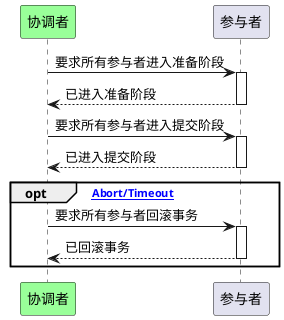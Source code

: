 @startuml
participant "协调者" as DB #99FF99
participant "参与者" as Client
DB -> Client: 要求所有参与者进入准备阶段
activate Client
return  已进入准备阶段
DB -> Client: 要求所有参与者进入提交阶段
activate Client
return 已进入提交阶段
opt [Abort/Timeout]
    DB -> Client: 要求所有参与者回滚事务
    activate Client
    return 已回滚事务
end
@enduml
